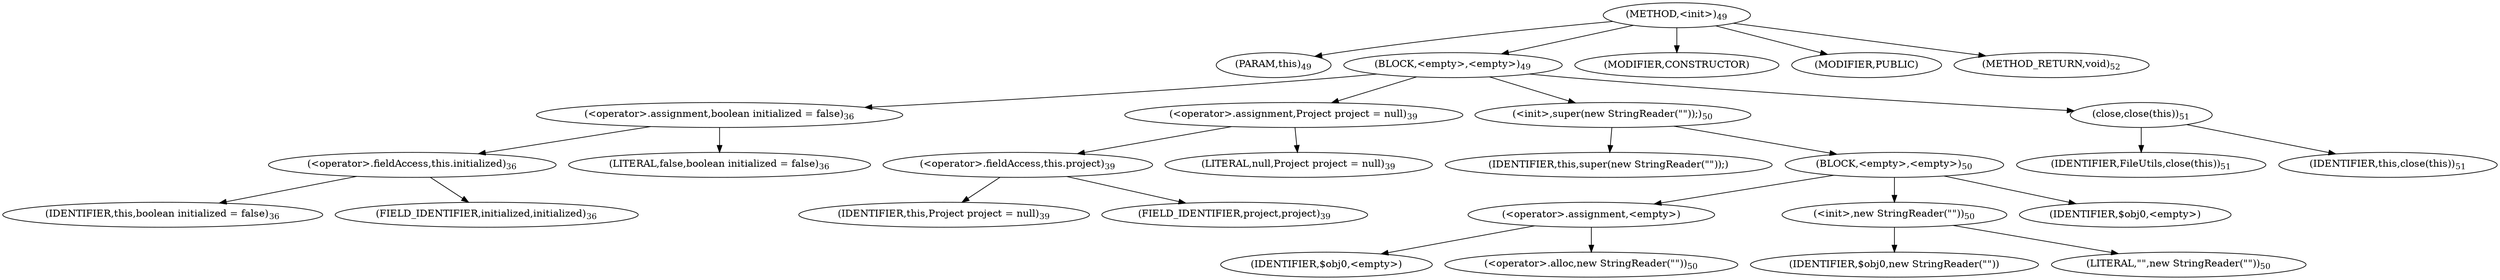 digraph "&lt;init&gt;" {  
"45" [label = <(METHOD,&lt;init&gt;)<SUB>49</SUB>> ]
"4" [label = <(PARAM,this)<SUB>49</SUB>> ]
"46" [label = <(BLOCK,&lt;empty&gt;,&lt;empty&gt;)<SUB>49</SUB>> ]
"47" [label = <(&lt;operator&gt;.assignment,boolean initialized = false)<SUB>36</SUB>> ]
"48" [label = <(&lt;operator&gt;.fieldAccess,this.initialized)<SUB>36</SUB>> ]
"49" [label = <(IDENTIFIER,this,boolean initialized = false)<SUB>36</SUB>> ]
"50" [label = <(FIELD_IDENTIFIER,initialized,initialized)<SUB>36</SUB>> ]
"51" [label = <(LITERAL,false,boolean initialized = false)<SUB>36</SUB>> ]
"52" [label = <(&lt;operator&gt;.assignment,Project project = null)<SUB>39</SUB>> ]
"53" [label = <(&lt;operator&gt;.fieldAccess,this.project)<SUB>39</SUB>> ]
"54" [label = <(IDENTIFIER,this,Project project = null)<SUB>39</SUB>> ]
"55" [label = <(FIELD_IDENTIFIER,project,project)<SUB>39</SUB>> ]
"56" [label = <(LITERAL,null,Project project = null)<SUB>39</SUB>> ]
"57" [label = <(&lt;init&gt;,super(new StringReader(&quot;&quot;));)<SUB>50</SUB>> ]
"3" [label = <(IDENTIFIER,this,super(new StringReader(&quot;&quot;));)> ]
"58" [label = <(BLOCK,&lt;empty&gt;,&lt;empty&gt;)<SUB>50</SUB>> ]
"59" [label = <(&lt;operator&gt;.assignment,&lt;empty&gt;)> ]
"60" [label = <(IDENTIFIER,$obj0,&lt;empty&gt;)> ]
"61" [label = <(&lt;operator&gt;.alloc,new StringReader(&quot;&quot;))<SUB>50</SUB>> ]
"62" [label = <(&lt;init&gt;,new StringReader(&quot;&quot;))<SUB>50</SUB>> ]
"63" [label = <(IDENTIFIER,$obj0,new StringReader(&quot;&quot;))> ]
"64" [label = <(LITERAL,&quot;&quot;,new StringReader(&quot;&quot;))<SUB>50</SUB>> ]
"65" [label = <(IDENTIFIER,$obj0,&lt;empty&gt;)> ]
"66" [label = <(close,close(this))<SUB>51</SUB>> ]
"67" [label = <(IDENTIFIER,FileUtils,close(this))<SUB>51</SUB>> ]
"5" [label = <(IDENTIFIER,this,close(this))<SUB>51</SUB>> ]
"68" [label = <(MODIFIER,CONSTRUCTOR)> ]
"69" [label = <(MODIFIER,PUBLIC)> ]
"70" [label = <(METHOD_RETURN,void)<SUB>52</SUB>> ]
  "45" -> "4" 
  "45" -> "46" 
  "45" -> "68" 
  "45" -> "69" 
  "45" -> "70" 
  "46" -> "47" 
  "46" -> "52" 
  "46" -> "57" 
  "46" -> "66" 
  "47" -> "48" 
  "47" -> "51" 
  "48" -> "49" 
  "48" -> "50" 
  "52" -> "53" 
  "52" -> "56" 
  "53" -> "54" 
  "53" -> "55" 
  "57" -> "3" 
  "57" -> "58" 
  "58" -> "59" 
  "58" -> "62" 
  "58" -> "65" 
  "59" -> "60" 
  "59" -> "61" 
  "62" -> "63" 
  "62" -> "64" 
  "66" -> "67" 
  "66" -> "5" 
}
